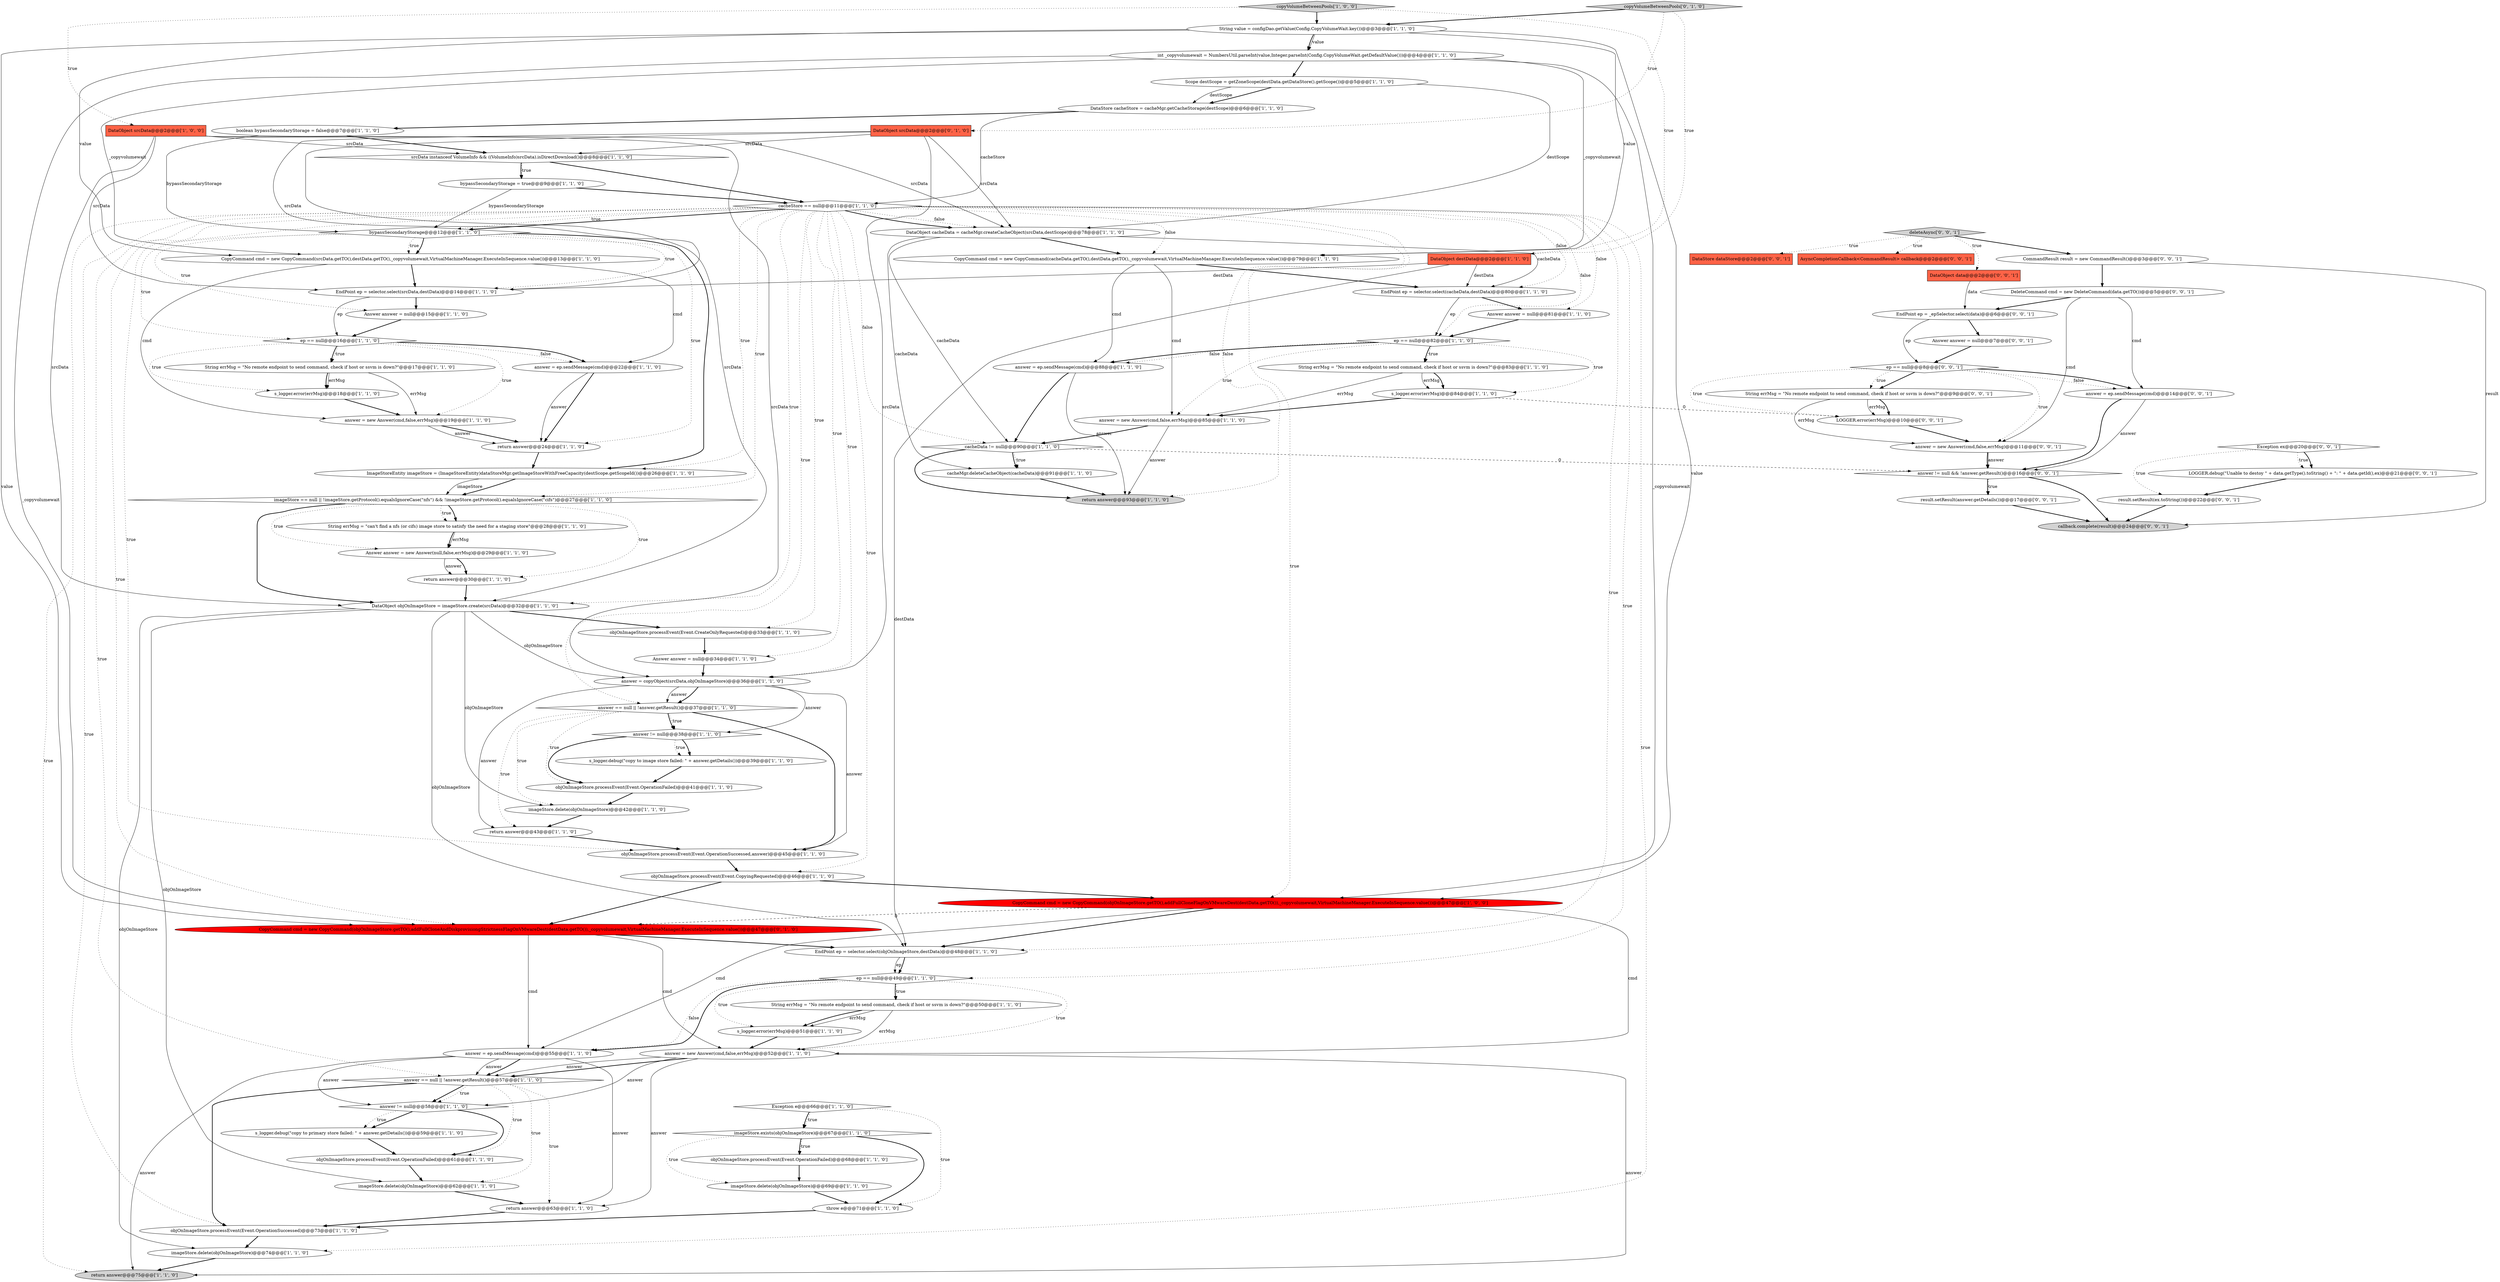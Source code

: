 digraph {
31 [style = filled, label = "EndPoint ep = selector.select(cacheData,destData)@@@80@@@['1', '1', '0']", fillcolor = white, shape = ellipse image = "AAA0AAABBB1BBB"];
2 [style = filled, label = "return answer@@@30@@@['1', '1', '0']", fillcolor = white, shape = ellipse image = "AAA0AAABBB1BBB"];
30 [style = filled, label = "EndPoint ep = selector.select(objOnImageStore,destData)@@@48@@@['1', '1', '0']", fillcolor = white, shape = ellipse image = "AAA0AAABBB1BBB"];
52 [style = filled, label = "throw e@@@71@@@['1', '1', '0']", fillcolor = white, shape = ellipse image = "AAA0AAABBB1BBB"];
27 [style = filled, label = "CopyCommand cmd = new CopyCommand(objOnImageStore.getTO(),addFullCloneFlagOnVMwareDest(destData.getTO()),_copyvolumewait,VirtualMachineManager.ExecuteInSequence.value())@@@47@@@['1', '0', '0']", fillcolor = red, shape = ellipse image = "AAA1AAABBB1BBB"];
14 [style = filled, label = "answer = new Answer(cmd,false,errMsg)@@@85@@@['1', '1', '0']", fillcolor = white, shape = ellipse image = "AAA0AAABBB1BBB"];
58 [style = filled, label = "bypassSecondaryStorage@@@12@@@['1', '1', '0']", fillcolor = white, shape = diamond image = "AAA0AAABBB1BBB"];
32 [style = filled, label = "objOnImageStore.processEvent(Event.OperationFailed)@@@61@@@['1', '1', '0']", fillcolor = white, shape = ellipse image = "AAA0AAABBB1BBB"];
84 [style = filled, label = "result.setResult(ex.toString())@@@22@@@['0', '0', '1']", fillcolor = white, shape = ellipse image = "AAA0AAABBB3BBB"];
35 [style = filled, label = "objOnImageStore.processEvent(Event.OperationFailed)@@@41@@@['1', '1', '0']", fillcolor = white, shape = ellipse image = "AAA0AAABBB1BBB"];
79 [style = filled, label = "Exception ex@@@20@@@['0', '0', '1']", fillcolor = white, shape = diamond image = "AAA0AAABBB3BBB"];
60 [style = filled, label = "answer = ep.sendMessage(cmd)@@@55@@@['1', '1', '0']", fillcolor = white, shape = ellipse image = "AAA0AAABBB1BBB"];
38 [style = filled, label = "answer == null || !answer.getResult()@@@57@@@['1', '1', '0']", fillcolor = white, shape = diamond image = "AAA0AAABBB1BBB"];
25 [style = filled, label = "copyVolumeBetweenPools['1', '0', '0']", fillcolor = lightgray, shape = diamond image = "AAA0AAABBB1BBB"];
18 [style = filled, label = "bypassSecondaryStorage = true@@@9@@@['1', '1', '0']", fillcolor = white, shape = ellipse image = "AAA0AAABBB1BBB"];
90 [style = filled, label = "Answer answer = null@@@7@@@['0', '0', '1']", fillcolor = white, shape = ellipse image = "AAA0AAABBB3BBB"];
40 [style = filled, label = "String errMsg = \"No remote endpoint to send command, check if host or ssvm is down?\"@@@50@@@['1', '1', '0']", fillcolor = white, shape = ellipse image = "AAA0AAABBB1BBB"];
13 [style = filled, label = "return answer@@@93@@@['1', '1', '0']", fillcolor = lightgray, shape = ellipse image = "AAA0AAABBB1BBB"];
82 [style = filled, label = "DeleteCommand cmd = new DeleteCommand(data.getTO())@@@5@@@['0', '0', '1']", fillcolor = white, shape = ellipse image = "AAA0AAABBB3BBB"];
9 [style = filled, label = "imageStore.delete(objOnImageStore)@@@62@@@['1', '1', '0']", fillcolor = white, shape = ellipse image = "AAA0AAABBB1BBB"];
16 [style = filled, label = "ep == null@@@49@@@['1', '1', '0']", fillcolor = white, shape = diamond image = "AAA0AAABBB1BBB"];
37 [style = filled, label = "answer = new Answer(cmd,false,errMsg)@@@19@@@['1', '1', '0']", fillcolor = white, shape = ellipse image = "AAA0AAABBB1BBB"];
61 [style = filled, label = "srcData instanceof VolumeInfo && ((VolumeInfo)srcData).isDirectDownload()@@@8@@@['1', '1', '0']", fillcolor = white, shape = diamond image = "AAA0AAABBB1BBB"];
78 [style = filled, label = "answer = ep.sendMessage(cmd)@@@14@@@['0', '0', '1']", fillcolor = white, shape = ellipse image = "AAA0AAABBB3BBB"];
20 [style = filled, label = "answer == null || !answer.getResult()@@@37@@@['1', '1', '0']", fillcolor = white, shape = diamond image = "AAA0AAABBB1BBB"];
55 [style = filled, label = "answer = ep.sendMessage(cmd)@@@88@@@['1', '1', '0']", fillcolor = white, shape = ellipse image = "AAA0AAABBB1BBB"];
28 [style = filled, label = "CopyCommand cmd = new CopyCommand(srcData.getTO(),destData.getTO(),_copyvolumewait,VirtualMachineManager.ExecuteInSequence.value())@@@13@@@['1', '1', '0']", fillcolor = white, shape = ellipse image = "AAA0AAABBB1BBB"];
26 [style = filled, label = "imageStore == null || !imageStore.getProtocol().equalsIgnoreCase(\"nfs\") && !imageStore.getProtocol().equalsIgnoreCase(\"cifs\")@@@27@@@['1', '1', '0']", fillcolor = white, shape = diamond image = "AAA0AAABBB1BBB"];
3 [style = filled, label = "answer != null@@@58@@@['1', '1', '0']", fillcolor = white, shape = diamond image = "AAA0AAABBB1BBB"];
74 [style = filled, label = "answer = new Answer(cmd,false,errMsg)@@@11@@@['0', '0', '1']", fillcolor = white, shape = ellipse image = "AAA0AAABBB3BBB"];
44 [style = filled, label = "cacheMgr.deleteCacheObject(cacheData)@@@91@@@['1', '1', '0']", fillcolor = white, shape = ellipse image = "AAA0AAABBB1BBB"];
12 [style = filled, label = "s_logger.error(errMsg)@@@18@@@['1', '1', '0']", fillcolor = white, shape = ellipse image = "AAA0AAABBB1BBB"];
64 [style = filled, label = "Scope destScope = getZoneScope(destData.getDataStore().getScope())@@@5@@@['1', '1', '0']", fillcolor = white, shape = ellipse image = "AAA0AAABBB1BBB"];
69 [style = filled, label = "boolean bypassSecondaryStorage = false@@@7@@@['1', '1', '0']", fillcolor = white, shape = ellipse image = "AAA0AAABBB1BBB"];
71 [style = filled, label = "DataObject srcData@@@2@@@['0', '1', '0']", fillcolor = tomato, shape = box image = "AAA0AAABBB2BBB"];
91 [style = filled, label = "callback.complete(result)@@@24@@@['0', '0', '1']", fillcolor = lightgray, shape = ellipse image = "AAA0AAABBB3BBB"];
8 [style = filled, label = "cacheStore == null@@@11@@@['1', '1', '0']", fillcolor = white, shape = diamond image = "AAA0AAABBB1BBB"];
67 [style = filled, label = "s_logger.debug(\"copy to image store failed: \" + answer.getDetails())@@@39@@@['1', '1', '0']", fillcolor = white, shape = ellipse image = "AAA0AAABBB1BBB"];
75 [style = filled, label = "DataStore dataStore@@@2@@@['0', '0', '1']", fillcolor = tomato, shape = box image = "AAA0AAABBB3BBB"];
59 [style = filled, label = "answer = new Answer(cmd,false,errMsg)@@@52@@@['1', '1', '0']", fillcolor = white, shape = ellipse image = "AAA0AAABBB1BBB"];
11 [style = filled, label = "ep == null@@@16@@@['1', '1', '0']", fillcolor = white, shape = diamond image = "AAA0AAABBB1BBB"];
47 [style = filled, label = "cacheData != null@@@90@@@['1', '1', '0']", fillcolor = white, shape = diamond image = "AAA0AAABBB1BBB"];
7 [style = filled, label = "DataObject srcData@@@2@@@['1', '0', '0']", fillcolor = tomato, shape = box image = "AAA0AAABBB1BBB"];
48 [style = filled, label = "Answer answer = new Answer(null,false,errMsg)@@@29@@@['1', '1', '0']", fillcolor = white, shape = ellipse image = "AAA0AAABBB1BBB"];
22 [style = filled, label = "CopyCommand cmd = new CopyCommand(cacheData.getTO(),destData.getTO(),_copyvolumewait,VirtualMachineManager.ExecuteInSequence.value())@@@79@@@['1', '1', '0']", fillcolor = white, shape = ellipse image = "AAA0AAABBB1BBB"];
68 [style = filled, label = "s_logger.debug(\"copy to primary store failed: \" + answer.getDetails())@@@59@@@['1', '1', '0']", fillcolor = white, shape = ellipse image = "AAA0AAABBB1BBB"];
66 [style = filled, label = "answer != null@@@38@@@['1', '1', '0']", fillcolor = white, shape = diamond image = "AAA0AAABBB1BBB"];
4 [style = filled, label = "objOnImageStore.processEvent(Event.OperationFailed)@@@68@@@['1', '1', '0']", fillcolor = white, shape = ellipse image = "AAA0AAABBB1BBB"];
51 [style = filled, label = "Exception e@@@66@@@['1', '1', '0']", fillcolor = white, shape = diamond image = "AAA0AAABBB1BBB"];
49 [style = filled, label = "imageStore.delete(objOnImageStore)@@@42@@@['1', '1', '0']", fillcolor = white, shape = ellipse image = "AAA0AAABBB1BBB"];
89 [style = filled, label = "deleteAsync['0', '0', '1']", fillcolor = lightgray, shape = diamond image = "AAA0AAABBB3BBB"];
80 [style = filled, label = "LOGGER.debug(\"Unable to destoy \" + data.getType().toString() + \": \" + data.getId(),ex)@@@21@@@['0', '0', '1']", fillcolor = white, shape = ellipse image = "AAA0AAABBB3BBB"];
19 [style = filled, label = "answer = copyObject(srcData,objOnImageStore)@@@36@@@['1', '1', '0']", fillcolor = white, shape = ellipse image = "AAA0AAABBB1BBB"];
76 [style = filled, label = "AsyncCompletionCallback<CommandResult> callback@@@2@@@['0', '0', '1']", fillcolor = tomato, shape = box image = "AAA0AAABBB3BBB"];
83 [style = filled, label = "EndPoint ep = _epSelector.select(data)@@@6@@@['0', '0', '1']", fillcolor = white, shape = ellipse image = "AAA0AAABBB3BBB"];
63 [style = filled, label = "return answer@@@63@@@['1', '1', '0']", fillcolor = white, shape = ellipse image = "AAA0AAABBB1BBB"];
73 [style = filled, label = "copyVolumeBetweenPools['0', '1', '0']", fillcolor = lightgray, shape = diamond image = "AAA0AAABBB2BBB"];
87 [style = filled, label = "LOGGER.error(errMsg)@@@10@@@['0', '0', '1']", fillcolor = white, shape = ellipse image = "AAA0AAABBB3BBB"];
81 [style = filled, label = "DataObject data@@@2@@@['0', '0', '1']", fillcolor = tomato, shape = box image = "AAA0AAABBB3BBB"];
92 [style = filled, label = "ep == null@@@8@@@['0', '0', '1']", fillcolor = white, shape = diamond image = "AAA0AAABBB3BBB"];
15 [style = filled, label = "String errMsg = \"can't find a nfs (or cifs) image store to satisfy the need for a staging store\"@@@28@@@['1', '1', '0']", fillcolor = white, shape = ellipse image = "AAA0AAABBB1BBB"];
41 [style = filled, label = "DataObject cacheData = cacheMgr.createCacheObject(srcData,destScope)@@@78@@@['1', '1', '0']", fillcolor = white, shape = ellipse image = "AAA0AAABBB1BBB"];
0 [style = filled, label = "imageStore.delete(objOnImageStore)@@@74@@@['1', '1', '0']", fillcolor = white, shape = ellipse image = "AAA0AAABBB1BBB"];
45 [style = filled, label = "String value = configDao.getValue(Config.CopyVolumeWait.key())@@@3@@@['1', '1', '0']", fillcolor = white, shape = ellipse image = "AAA0AAABBB1BBB"];
43 [style = filled, label = "String errMsg = \"No remote endpoint to send command, check if host or ssvm is down?\"@@@17@@@['1', '1', '0']", fillcolor = white, shape = ellipse image = "AAA0AAABBB1BBB"];
46 [style = filled, label = "return answer@@@43@@@['1', '1', '0']", fillcolor = white, shape = ellipse image = "AAA0AAABBB1BBB"];
42 [style = filled, label = "s_logger.error(errMsg)@@@84@@@['1', '1', '0']", fillcolor = white, shape = ellipse image = "AAA0AAABBB1BBB"];
1 [style = filled, label = "objOnImageStore.processEvent(Event.CopyingRequested)@@@46@@@['1', '1', '0']", fillcolor = white, shape = ellipse image = "AAA0AAABBB1BBB"];
10 [style = filled, label = "imageStore.delete(objOnImageStore)@@@69@@@['1', '1', '0']", fillcolor = white, shape = ellipse image = "AAA0AAABBB1BBB"];
85 [style = filled, label = "answer != null && !answer.getResult()@@@16@@@['0', '0', '1']", fillcolor = white, shape = diamond image = "AAA0AAABBB3BBB"];
88 [style = filled, label = "String errMsg = \"No remote endpoint to send command, check if host or ssvm is down?\"@@@9@@@['0', '0', '1']", fillcolor = white, shape = ellipse image = "AAA0AAABBB3BBB"];
72 [style = filled, label = "CopyCommand cmd = new CopyCommand(objOnImageStore.getTO(),addFullCloneAndDiskprovisiongStrictnessFlagOnVMwareDest(destData.getTO()),_copyvolumewait,VirtualMachineManager.ExecuteInSequence.value())@@@47@@@['0', '1', '0']", fillcolor = red, shape = ellipse image = "AAA1AAABBB2BBB"];
57 [style = filled, label = "DataObject objOnImageStore = imageStore.create(srcData)@@@32@@@['1', '1', '0']", fillcolor = white, shape = ellipse image = "AAA0AAABBB1BBB"];
65 [style = filled, label = "ImageStoreEntity imageStore = (ImageStoreEntity)dataStoreMgr.getImageStoreWithFreeCapacity(destScope.getScopeId())@@@26@@@['1', '1', '0']", fillcolor = white, shape = ellipse image = "AAA0AAABBB1BBB"];
24 [style = filled, label = "Answer answer = null@@@15@@@['1', '1', '0']", fillcolor = white, shape = ellipse image = "AAA0AAABBB1BBB"];
86 [style = filled, label = "result.setResult(answer.getDetails())@@@17@@@['0', '0', '1']", fillcolor = white, shape = ellipse image = "AAA0AAABBB3BBB"];
36 [style = filled, label = "imageStore.exists(objOnImageStore)@@@67@@@['1', '1', '0']", fillcolor = white, shape = diamond image = "AAA0AAABBB1BBB"];
62 [style = filled, label = "Answer answer = null@@@34@@@['1', '1', '0']", fillcolor = white, shape = ellipse image = "AAA0AAABBB1BBB"];
70 [style = filled, label = "s_logger.error(errMsg)@@@51@@@['1', '1', '0']", fillcolor = white, shape = ellipse image = "AAA0AAABBB1BBB"];
33 [style = filled, label = "ep == null@@@82@@@['1', '1', '0']", fillcolor = white, shape = diamond image = "AAA0AAABBB1BBB"];
5 [style = filled, label = "EndPoint ep = selector.select(srcData,destData)@@@14@@@['1', '1', '0']", fillcolor = white, shape = ellipse image = "AAA0AAABBB1BBB"];
54 [style = filled, label = "objOnImageStore.processEvent(Event.OperationSuccessed)@@@73@@@['1', '1', '0']", fillcolor = white, shape = ellipse image = "AAA0AAABBB1BBB"];
6 [style = filled, label = "Answer answer = null@@@81@@@['1', '1', '0']", fillcolor = white, shape = ellipse image = "AAA0AAABBB1BBB"];
77 [style = filled, label = "CommandResult result = new CommandResult()@@@3@@@['0', '0', '1']", fillcolor = white, shape = ellipse image = "AAA0AAABBB3BBB"];
21 [style = filled, label = "int _copyvolumewait = NumbersUtil.parseInt(value,Integer.parseInt(Config.CopyVolumeWait.getDefaultValue()))@@@4@@@['1', '1', '0']", fillcolor = white, shape = ellipse image = "AAA0AAABBB1BBB"];
17 [style = filled, label = "String errMsg = \"No remote endpoint to send command, check if host or ssvm is down?\"@@@83@@@['1', '1', '0']", fillcolor = white, shape = ellipse image = "AAA0AAABBB1BBB"];
34 [style = filled, label = "DataStore cacheStore = cacheMgr.getCacheStorage(destScope)@@@6@@@['1', '1', '0']", fillcolor = white, shape = ellipse image = "AAA0AAABBB1BBB"];
29 [style = filled, label = "return answer@@@24@@@['1', '1', '0']", fillcolor = white, shape = ellipse image = "AAA0AAABBB1BBB"];
56 [style = filled, label = "objOnImageStore.processEvent(Event.CreateOnlyRequested)@@@33@@@['1', '1', '0']", fillcolor = white, shape = ellipse image = "AAA0AAABBB1BBB"];
23 [style = filled, label = "objOnImageStore.processEvent(Event.OperationSuccessed,answer)@@@45@@@['1', '1', '0']", fillcolor = white, shape = ellipse image = "AAA0AAABBB1BBB"];
50 [style = filled, label = "answer = ep.sendMessage(cmd)@@@22@@@['1', '1', '0']", fillcolor = white, shape = ellipse image = "AAA0AAABBB1BBB"];
53 [style = filled, label = "DataObject destData@@@2@@@['1', '1', '0']", fillcolor = tomato, shape = box image = "AAA0AAABBB1BBB"];
39 [style = filled, label = "return answer@@@75@@@['1', '1', '0']", fillcolor = lightgray, shape = ellipse image = "AAA0AAABBB1BBB"];
30->16 [style = solid, label="ep"];
58->28 [style = bold, label=""];
7->57 [style = solid, label="srcData"];
8->30 [style = dotted, label="true"];
57->30 [style = solid, label="objOnImageStore"];
3->68 [style = bold, label=""];
80->84 [style = bold, label=""];
7->5 [style = solid, label="srcData"];
55->47 [style = bold, label=""];
81->83 [style = solid, label="data"];
25->45 [style = bold, label=""];
51->36 [style = dotted, label="true"];
53->5 [style = solid, label="destData"];
60->39 [style = solid, label="answer"];
11->12 [style = dotted, label="true"];
1->27 [style = bold, label=""];
8->16 [style = dotted, label="true"];
57->9 [style = solid, label="objOnImageStore"];
7->61 [style = solid, label="srcData"];
31->33 [style = solid, label="ep"];
74->85 [style = bold, label=""];
33->14 [style = dotted, label="true"];
18->58 [style = solid, label="bypassSecondaryStorage"];
41->44 [style = solid, label="cacheData"];
85->86 [style = bold, label=""];
16->60 [style = bold, label=""];
9->63 [style = bold, label=""];
8->41 [style = dotted, label="false"];
60->38 [style = solid, label="answer"];
21->27 [style = solid, label="_copyvolumewait"];
87->74 [style = bold, label=""];
92->78 [style = dotted, label="false"];
31->6 [style = bold, label=""];
38->9 [style = dotted, label="true"];
24->11 [style = bold, label=""];
11->43 [style = dotted, label="true"];
51->52 [style = dotted, label="true"];
82->74 [style = solid, label="cmd"];
26->15 [style = bold, label=""];
26->57 [style = bold, label=""];
20->49 [style = dotted, label="true"];
84->91 [style = bold, label=""];
89->81 [style = dotted, label="true"];
64->34 [style = bold, label=""];
8->0 [style = dotted, label="true"];
8->20 [style = dotted, label="true"];
79->84 [style = dotted, label="true"];
41->22 [style = bold, label=""];
34->69 [style = bold, label=""];
58->24 [style = dotted, label="true"];
27->60 [style = solid, label="cmd"];
8->65 [style = dotted, label="true"];
83->90 [style = bold, label=""];
8->33 [style = dotted, label="false"];
16->40 [style = dotted, label="true"];
8->38 [style = dotted, label="true"];
20->66 [style = dotted, label="true"];
50->29 [style = bold, label=""];
88->87 [style = solid, label="errMsg"];
21->28 [style = solid, label="_copyvolumewait"];
16->40 [style = bold, label=""];
28->5 [style = bold, label=""];
11->37 [style = dotted, label="true"];
8->6 [style = dotted, label="false"];
19->46 [style = solid, label="answer"];
17->14 [style = solid, label="errMsg"];
48->2 [style = bold, label=""];
64->41 [style = solid, label="destScope"];
16->70 [style = dotted, label="true"];
68->32 [style = bold, label=""];
66->67 [style = bold, label=""];
26->2 [style = dotted, label="true"];
89->76 [style = dotted, label="true"];
60->63 [style = solid, label="answer"];
19->20 [style = bold, label=""];
82->78 [style = solid, label="cmd"];
27->30 [style = bold, label=""];
63->54 [style = bold, label=""];
36->4 [style = bold, label=""];
8->13 [style = dotted, label="false"];
37->29 [style = bold, label=""];
56->62 [style = bold, label=""];
8->23 [style = dotted, label="true"];
11->43 [style = bold, label=""];
14->13 [style = solid, label="answer"];
34->8 [style = solid, label="cacheStore"];
17->42 [style = solid, label="errMsg"];
8->62 [style = dotted, label="true"];
17->42 [style = bold, label=""];
53->30 [style = solid, label="destData"];
85->91 [style = bold, label=""];
92->88 [style = dotted, label="true"];
66->35 [style = bold, label=""];
12->37 [style = bold, label=""];
88->74 [style = solid, label="errMsg"];
59->38 [style = solid, label="answer"];
50->29 [style = solid, label="answer"];
48->2 [style = solid, label="answer"];
70->59 [style = bold, label=""];
72->60 [style = solid, label="cmd"];
20->23 [style = bold, label=""];
43->12 [style = bold, label=""];
49->46 [style = bold, label=""];
61->8 [style = bold, label=""];
53->31 [style = solid, label="destData"];
59->39 [style = solid, label="answer"];
71->61 [style = solid, label="srcData"];
61->18 [style = bold, label=""];
1->72 [style = bold, label=""];
92->78 [style = bold, label=""];
8->54 [style = dotted, label="true"];
57->49 [style = solid, label="objOnImageStore"];
45->27 [style = solid, label="value"];
45->21 [style = bold, label=""];
47->44 [style = bold, label=""];
72->30 [style = bold, label=""];
40->59 [style = solid, label="errMsg"];
8->22 [style = dotted, label="false"];
45->72 [style = solid, label="value"];
7->41 [style = solid, label="srcData"];
22->14 [style = solid, label="cmd"];
79->80 [style = dotted, label="true"];
40->70 [style = solid, label="errMsg"];
8->57 [style = dotted, label="true"];
25->53 [style = dotted, label="true"];
71->41 [style = solid, label="srcData"];
67->35 [style = bold, label=""];
74->85 [style = solid, label="answer"];
52->54 [style = bold, label=""];
19->23 [style = solid, label="answer"];
0->39 [style = bold, label=""];
90->92 [style = bold, label=""];
4->10 [style = bold, label=""];
19->20 [style = solid, label="answer"];
86->91 [style = bold, label=""];
65->26 [style = bold, label=""];
45->21 [style = solid, label="value"];
20->35 [style = dotted, label="true"];
21->22 [style = solid, label="_copyvolumewait"];
8->41 [style = bold, label=""];
36->52 [style = bold, label=""];
38->54 [style = bold, label=""];
45->22 [style = solid, label="value"];
66->67 [style = dotted, label="true"];
77->91 [style = solid, label="result"];
33->55 [style = bold, label=""];
79->80 [style = bold, label=""];
47->85 [style = dashed, label="0"];
11->50 [style = dotted, label="false"];
8->39 [style = dotted, label="true"];
78->85 [style = bold, label=""];
62->19 [style = bold, label=""];
35->49 [style = bold, label=""];
73->45 [style = bold, label=""];
16->59 [style = dotted, label="true"];
41->47 [style = solid, label="cacheData"];
7->19 [style = solid, label="srcData"];
21->64 [style = bold, label=""];
38->32 [style = dotted, label="true"];
37->29 [style = solid, label="answer"];
8->31 [style = dotted, label="false"];
33->17 [style = dotted, label="true"];
77->82 [style = bold, label=""];
60->38 [style = bold, label=""];
33->55 [style = dotted, label="false"];
47->13 [style = bold, label=""];
38->3 [style = bold, label=""];
54->0 [style = bold, label=""];
38->63 [style = dotted, label="true"];
25->7 [style = dotted, label="true"];
58->5 [style = dotted, label="true"];
29->65 [style = bold, label=""];
42->14 [style = bold, label=""];
82->83 [style = bold, label=""];
92->87 [style = dotted, label="true"];
42->87 [style = dashed, label="0"];
92->74 [style = dotted, label="true"];
58->28 [style = dotted, label="true"];
32->9 [style = bold, label=""];
85->86 [style = dotted, label="true"];
57->0 [style = solid, label="objOnImageStore"];
2->57 [style = bold, label=""];
20->46 [style = dotted, label="true"];
51->36 [style = bold, label=""];
15->48 [style = solid, label="errMsg"];
6->33 [style = bold, label=""];
5->24 [style = bold, label=""];
64->34 [style = solid, label="destScope"];
73->53 [style = dotted, label="true"];
14->47 [style = bold, label=""];
15->48 [style = bold, label=""];
26->15 [style = dotted, label="true"];
11->50 [style = bold, label=""];
3->68 [style = dotted, label="true"];
20->66 [style = bold, label=""];
89->77 [style = bold, label=""];
18->8 [style = bold, label=""];
45->28 [style = solid, label="value"];
78->85 [style = solid, label="answer"];
89->75 [style = dotted, label="true"];
46->23 [style = bold, label=""];
58->65 [style = bold, label=""];
16->60 [style = dotted, label="false"];
8->72 [style = dotted, label="true"];
88->87 [style = bold, label=""];
33->17 [style = bold, label=""];
58->29 [style = dotted, label="true"];
5->11 [style = solid, label="ep"];
43->37 [style = solid, label="errMsg"];
22->55 [style = solid, label="cmd"];
40->70 [style = bold, label=""];
8->26 [style = dotted, label="true"];
21->72 [style = solid, label="_copyvolumewait"];
28->37 [style = solid, label="cmd"];
27->72 [style = dashed, label="0"];
8->58 [style = bold, label=""];
8->58 [style = dotted, label="true"];
27->59 [style = solid, label="cmd"];
26->48 [style = dotted, label="true"];
71->19 [style = solid, label="srcData"];
57->19 [style = solid, label="objOnImageStore"];
43->12 [style = solid, label="errMsg"];
19->66 [style = solid, label="answer"];
22->31 [style = bold, label=""];
59->38 [style = bold, label=""];
92->88 [style = bold, label=""];
47->44 [style = dotted, label="true"];
72->59 [style = solid, label="cmd"];
36->4 [style = dotted, label="true"];
10->52 [style = bold, label=""];
69->61 [style = bold, label=""];
71->57 [style = solid, label="srcData"];
36->10 [style = dotted, label="true"];
57->56 [style = bold, label=""];
8->1 [style = dotted, label="true"];
38->3 [style = dotted, label="true"];
69->58 [style = solid, label="bypassSecondaryStorage"];
59->3 [style = solid, label="answer"];
33->42 [style = dotted, label="true"];
60->3 [style = solid, label="answer"];
55->13 [style = solid, label="answer"];
83->92 [style = solid, label="ep"];
73->71 [style = dotted, label="true"];
23->1 [style = bold, label=""];
8->56 [style = dotted, label="true"];
65->26 [style = solid, label="imageStore"];
44->13 [style = bold, label=""];
61->18 [style = dotted, label="true"];
8->27 [style = dotted, label="true"];
3->32 [style = bold, label=""];
30->16 [style = bold, label=""];
28->50 [style = solid, label="cmd"];
8->19 [style = dotted, label="true"];
8->47 [style = dotted, label="false"];
71->5 [style = solid, label="srcData"];
59->63 [style = solid, label="answer"];
58->11 [style = dotted, label="true"];
41->31 [style = solid, label="cacheData"];
}
